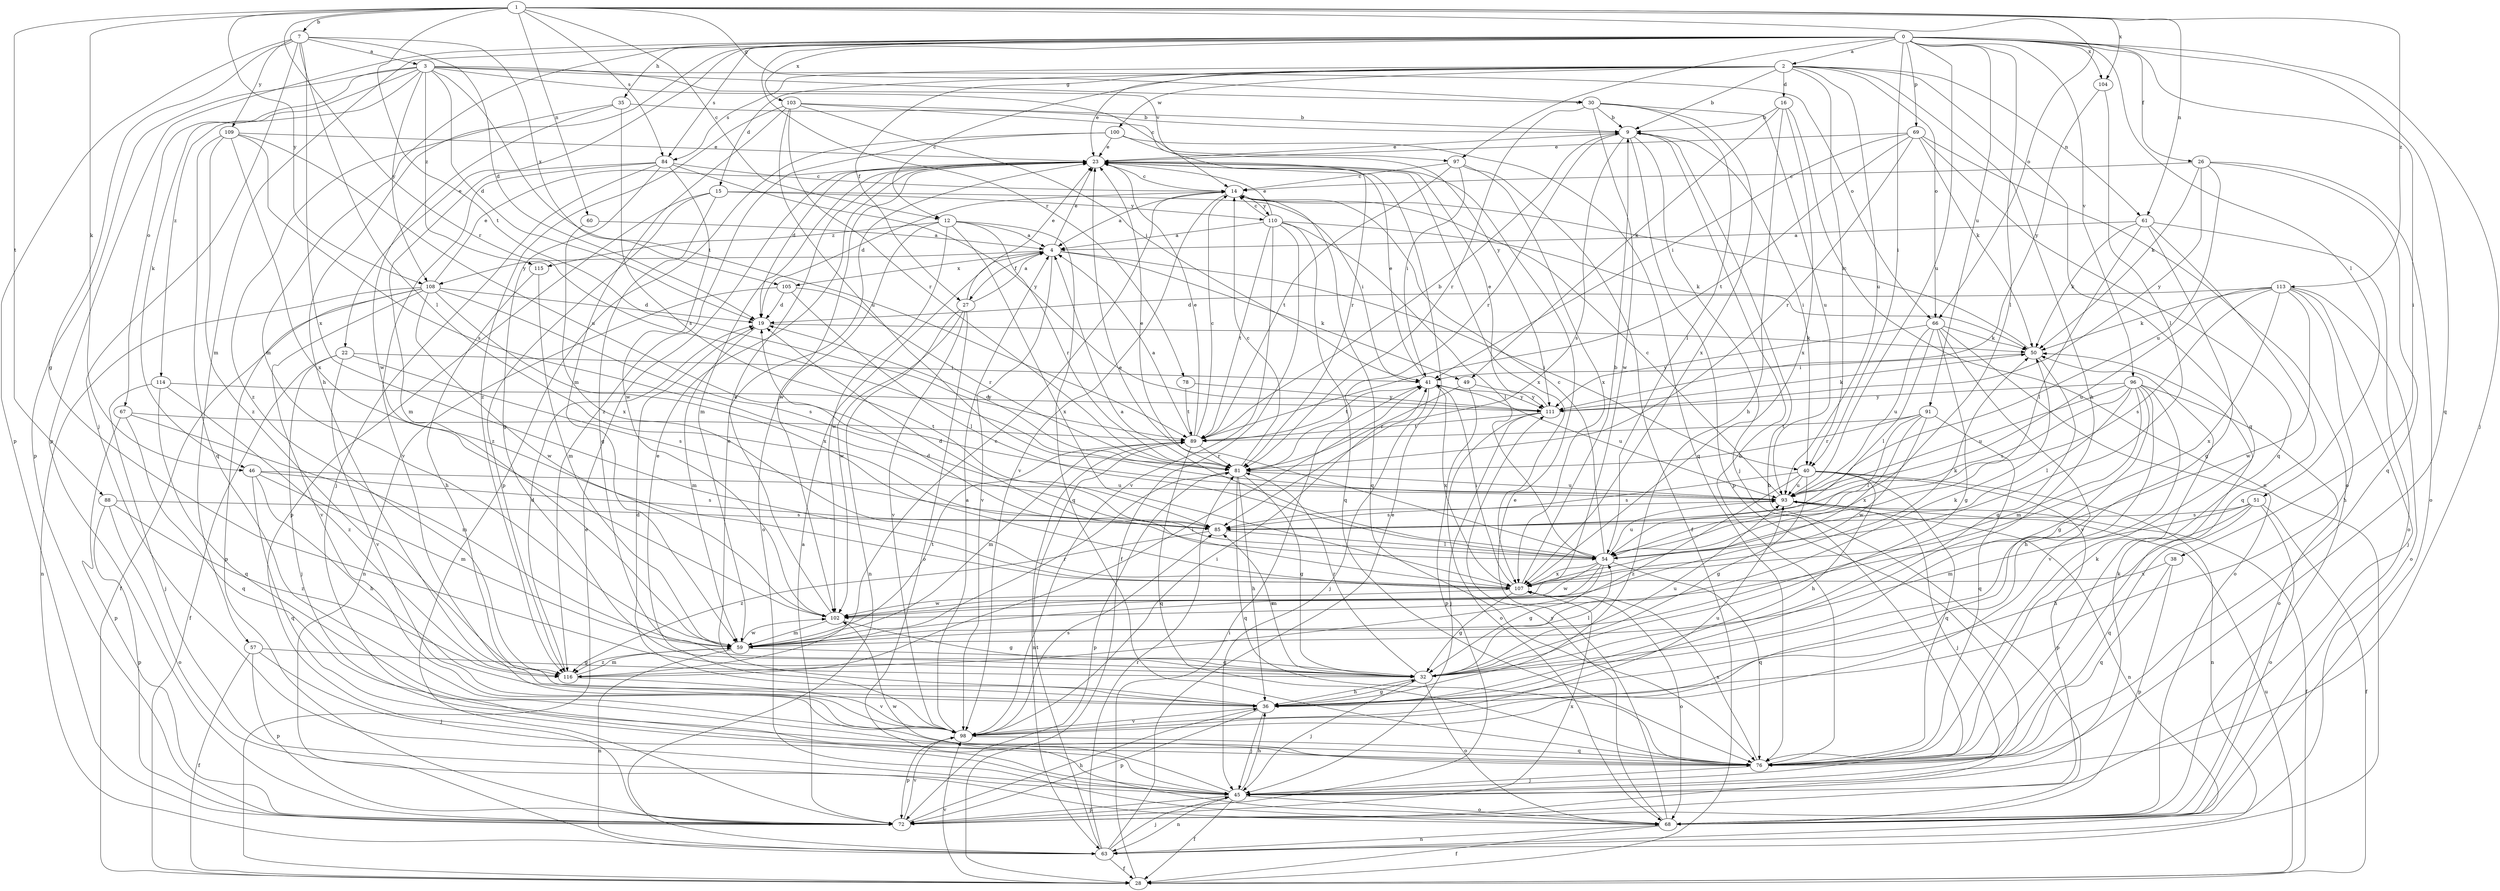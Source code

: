 strict digraph  {
0;
1;
2;
3;
4;
7;
9;
12;
14;
15;
16;
19;
22;
23;
26;
27;
28;
30;
32;
35;
36;
38;
40;
41;
45;
46;
49;
50;
51;
54;
57;
59;
60;
61;
63;
66;
67;
68;
69;
72;
76;
78;
81;
84;
85;
88;
89;
91;
93;
96;
97;
98;
100;
102;
103;
104;
105;
107;
108;
109;
110;
111;
113;
114;
115;
116;
0 -> 2  [label=a];
0 -> 22  [label=e];
0 -> 26  [label=f];
0 -> 35  [label=h];
0 -> 36  [label=h];
0 -> 38  [label=i];
0 -> 40  [label=i];
0 -> 45  [label=j];
0 -> 51  [label=l];
0 -> 54  [label=l];
0 -> 57  [label=m];
0 -> 59  [label=m];
0 -> 69  [label=p];
0 -> 72  [label=p];
0 -> 76  [label=q];
0 -> 78  [label=r];
0 -> 84  [label=s];
0 -> 91  [label=u];
0 -> 93  [label=u];
0 -> 96  [label=v];
0 -> 97  [label=v];
0 -> 103  [label=x];
0 -> 104  [label=x];
1 -> 7  [label=b];
1 -> 12  [label=c];
1 -> 30  [label=g];
1 -> 46  [label=k];
1 -> 60  [label=n];
1 -> 61  [label=n];
1 -> 66  [label=o];
1 -> 81  [label=r];
1 -> 84  [label=s];
1 -> 88  [label=t];
1 -> 89  [label=t];
1 -> 104  [label=x];
1 -> 108  [label=y];
1 -> 113  [label=z];
2 -> 9  [label=b];
2 -> 12  [label=c];
2 -> 15  [label=d];
2 -> 16  [label=d];
2 -> 23  [label=e];
2 -> 27  [label=f];
2 -> 36  [label=h];
2 -> 40  [label=i];
2 -> 61  [label=n];
2 -> 66  [label=o];
2 -> 76  [label=q];
2 -> 84  [label=s];
2 -> 93  [label=u];
2 -> 100  [label=w];
3 -> 14  [label=c];
3 -> 19  [label=d];
3 -> 30  [label=g];
3 -> 46  [label=k];
3 -> 66  [label=o];
3 -> 67  [label=o];
3 -> 72  [label=p];
3 -> 89  [label=t];
3 -> 97  [label=v];
3 -> 108  [label=y];
3 -> 114  [label=z];
3 -> 115  [label=z];
4 -> 23  [label=e];
4 -> 27  [label=f];
4 -> 40  [label=i];
4 -> 49  [label=k];
4 -> 98  [label=v];
4 -> 105  [label=x];
4 -> 108  [label=y];
7 -> 3  [label=a];
7 -> 19  [label=d];
7 -> 32  [label=g];
7 -> 45  [label=j];
7 -> 54  [label=l];
7 -> 72  [label=p];
7 -> 105  [label=x];
7 -> 107  [label=x];
7 -> 109  [label=y];
9 -> 23  [label=e];
9 -> 40  [label=i];
9 -> 45  [label=j];
9 -> 72  [label=p];
9 -> 81  [label=r];
9 -> 85  [label=s];
12 -> 4  [label=a];
12 -> 68  [label=o];
12 -> 76  [label=q];
12 -> 81  [label=r];
12 -> 102  [label=w];
12 -> 107  [label=x];
12 -> 115  [label=z];
14 -> 4  [label=a];
14 -> 19  [label=d];
14 -> 76  [label=q];
14 -> 98  [label=v];
14 -> 110  [label=y];
15 -> 32  [label=g];
15 -> 41  [label=i];
15 -> 72  [label=p];
15 -> 110  [label=y];
15 -> 116  [label=z];
16 -> 9  [label=b];
16 -> 36  [label=h];
16 -> 49  [label=k];
16 -> 63  [label=n];
16 -> 107  [label=x];
19 -> 50  [label=k];
19 -> 59  [label=m];
22 -> 28  [label=f];
22 -> 41  [label=i];
22 -> 45  [label=j];
22 -> 85  [label=s];
22 -> 98  [label=v];
23 -> 14  [label=c];
23 -> 19  [label=d];
23 -> 59  [label=m];
23 -> 102  [label=w];
23 -> 107  [label=x];
26 -> 14  [label=c];
26 -> 50  [label=k];
26 -> 68  [label=o];
26 -> 76  [label=q];
26 -> 93  [label=u];
26 -> 111  [label=y];
27 -> 4  [label=a];
27 -> 23  [label=e];
27 -> 63  [label=n];
27 -> 68  [label=o];
27 -> 98  [label=v];
27 -> 102  [label=w];
28 -> 23  [label=e];
28 -> 41  [label=i];
28 -> 93  [label=u];
28 -> 98  [label=v];
30 -> 9  [label=b];
30 -> 54  [label=l];
30 -> 81  [label=r];
30 -> 93  [label=u];
30 -> 102  [label=w];
30 -> 107  [label=x];
32 -> 36  [label=h];
32 -> 45  [label=j];
32 -> 54  [label=l];
32 -> 68  [label=o];
32 -> 81  [label=r];
32 -> 85  [label=s];
32 -> 93  [label=u];
35 -> 9  [label=b];
35 -> 85  [label=s];
35 -> 102  [label=w];
35 -> 116  [label=z];
36 -> 19  [label=d];
36 -> 23  [label=e];
36 -> 32  [label=g];
36 -> 45  [label=j];
36 -> 72  [label=p];
36 -> 98  [label=v];
38 -> 72  [label=p];
38 -> 76  [label=q];
38 -> 107  [label=x];
40 -> 32  [label=g];
40 -> 36  [label=h];
40 -> 63  [label=n];
40 -> 72  [label=p];
40 -> 76  [label=q];
40 -> 85  [label=s];
40 -> 93  [label=u];
40 -> 116  [label=z];
41 -> 23  [label=e];
41 -> 45  [label=j];
41 -> 89  [label=t];
41 -> 93  [label=u];
41 -> 107  [label=x];
41 -> 111  [label=y];
45 -> 28  [label=f];
45 -> 36  [label=h];
45 -> 50  [label=k];
45 -> 63  [label=n];
45 -> 68  [label=o];
45 -> 72  [label=p];
45 -> 102  [label=w];
46 -> 36  [label=h];
46 -> 59  [label=m];
46 -> 76  [label=q];
46 -> 85  [label=s];
46 -> 93  [label=u];
49 -> 72  [label=p];
49 -> 81  [label=r];
49 -> 111  [label=y];
50 -> 14  [label=c];
50 -> 32  [label=g];
50 -> 41  [label=i];
51 -> 28  [label=f];
51 -> 36  [label=h];
51 -> 59  [label=m];
51 -> 68  [label=o];
51 -> 76  [label=q];
51 -> 85  [label=s];
54 -> 4  [label=a];
54 -> 14  [label=c];
54 -> 19  [label=d];
54 -> 23  [label=e];
54 -> 32  [label=g];
54 -> 59  [label=m];
54 -> 76  [label=q];
54 -> 93  [label=u];
54 -> 102  [label=w];
54 -> 107  [label=x];
57 -> 28  [label=f];
57 -> 32  [label=g];
57 -> 45  [label=j];
57 -> 72  [label=p];
59 -> 32  [label=g];
59 -> 50  [label=k];
59 -> 63  [label=n];
59 -> 81  [label=r];
59 -> 89  [label=t];
59 -> 102  [label=w];
59 -> 116  [label=z];
60 -> 4  [label=a];
60 -> 107  [label=x];
61 -> 4  [label=a];
61 -> 32  [label=g];
61 -> 50  [label=k];
61 -> 54  [label=l];
61 -> 68  [label=o];
61 -> 76  [label=q];
63 -> 23  [label=e];
63 -> 28  [label=f];
63 -> 45  [label=j];
63 -> 81  [label=r];
63 -> 89  [label=t];
66 -> 32  [label=g];
66 -> 50  [label=k];
66 -> 54  [label=l];
66 -> 68  [label=o];
66 -> 93  [label=u];
66 -> 98  [label=v];
66 -> 111  [label=y];
67 -> 59  [label=m];
67 -> 72  [label=p];
67 -> 76  [label=q];
67 -> 89  [label=t];
68 -> 9  [label=b];
68 -> 23  [label=e];
68 -> 28  [label=f];
68 -> 63  [label=n];
68 -> 111  [label=y];
69 -> 23  [label=e];
69 -> 41  [label=i];
69 -> 50  [label=k];
69 -> 68  [label=o];
69 -> 76  [label=q];
69 -> 81  [label=r];
69 -> 89  [label=t];
72 -> 4  [label=a];
72 -> 36  [label=h];
72 -> 98  [label=v];
72 -> 107  [label=x];
76 -> 9  [label=b];
76 -> 45  [label=j];
76 -> 50  [label=k];
76 -> 107  [label=x];
78 -> 89  [label=t];
78 -> 111  [label=y];
81 -> 14  [label=c];
81 -> 19  [label=d];
81 -> 23  [label=e];
81 -> 32  [label=g];
81 -> 36  [label=h];
81 -> 72  [label=p];
81 -> 76  [label=q];
81 -> 93  [label=u];
84 -> 14  [label=c];
84 -> 32  [label=g];
84 -> 45  [label=j];
84 -> 59  [label=m];
84 -> 98  [label=v];
84 -> 102  [label=w];
84 -> 111  [label=y];
85 -> 54  [label=l];
85 -> 116  [label=z];
88 -> 68  [label=o];
88 -> 72  [label=p];
88 -> 85  [label=s];
88 -> 116  [label=z];
89 -> 4  [label=a];
89 -> 9  [label=b];
89 -> 14  [label=c];
89 -> 23  [label=e];
89 -> 59  [label=m];
89 -> 63  [label=n];
89 -> 76  [label=q];
89 -> 81  [label=r];
91 -> 54  [label=l];
91 -> 76  [label=q];
91 -> 81  [label=r];
91 -> 89  [label=t];
91 -> 102  [label=w];
91 -> 107  [label=x];
93 -> 14  [label=c];
93 -> 28  [label=f];
93 -> 45  [label=j];
93 -> 63  [label=n];
93 -> 85  [label=s];
96 -> 32  [label=g];
96 -> 36  [label=h];
96 -> 54  [label=l];
96 -> 59  [label=m];
96 -> 68  [label=o];
96 -> 85  [label=s];
96 -> 93  [label=u];
96 -> 98  [label=v];
96 -> 111  [label=y];
97 -> 14  [label=c];
97 -> 28  [label=f];
97 -> 41  [label=i];
97 -> 89  [label=t];
97 -> 107  [label=x];
98 -> 4  [label=a];
98 -> 23  [label=e];
98 -> 41  [label=i];
98 -> 72  [label=p];
98 -> 76  [label=q];
98 -> 85  [label=s];
98 -> 93  [label=u];
100 -> 23  [label=e];
100 -> 72  [label=p];
100 -> 76  [label=q];
100 -> 81  [label=r];
100 -> 116  [label=z];
102 -> 23  [label=e];
102 -> 32  [label=g];
102 -> 59  [label=m];
103 -> 9  [label=b];
103 -> 41  [label=i];
103 -> 59  [label=m];
103 -> 81  [label=r];
103 -> 93  [label=u];
103 -> 111  [label=y];
103 -> 116  [label=z];
104 -> 54  [label=l];
104 -> 111  [label=y];
105 -> 19  [label=d];
105 -> 54  [label=l];
105 -> 63  [label=n];
105 -> 81  [label=r];
107 -> 9  [label=b];
107 -> 19  [label=d];
107 -> 32  [label=g];
107 -> 41  [label=i];
107 -> 50  [label=k];
107 -> 68  [label=o];
107 -> 102  [label=w];
108 -> 19  [label=d];
108 -> 23  [label=e];
108 -> 28  [label=f];
108 -> 63  [label=n];
108 -> 72  [label=p];
108 -> 85  [label=s];
108 -> 98  [label=v];
108 -> 102  [label=w];
108 -> 107  [label=x];
109 -> 23  [label=e];
109 -> 76  [label=q];
109 -> 85  [label=s];
109 -> 93  [label=u];
109 -> 107  [label=x];
109 -> 116  [label=z];
110 -> 4  [label=a];
110 -> 14  [label=c];
110 -> 23  [label=e];
110 -> 28  [label=f];
110 -> 50  [label=k];
110 -> 54  [label=l];
110 -> 76  [label=q];
110 -> 89  [label=t];
110 -> 98  [label=v];
111 -> 23  [label=e];
111 -> 45  [label=j];
111 -> 50  [label=k];
111 -> 68  [label=o];
111 -> 89  [label=t];
113 -> 19  [label=d];
113 -> 36  [label=h];
113 -> 45  [label=j];
113 -> 50  [label=k];
113 -> 68  [label=o];
113 -> 85  [label=s];
113 -> 93  [label=u];
113 -> 102  [label=w];
113 -> 107  [label=x];
114 -> 45  [label=j];
114 -> 76  [label=q];
114 -> 111  [label=y];
114 -> 116  [label=z];
115 -> 36  [label=h];
115 -> 59  [label=m];
116 -> 14  [label=c];
116 -> 19  [label=d];
116 -> 41  [label=i];
116 -> 59  [label=m];
116 -> 98  [label=v];
}
